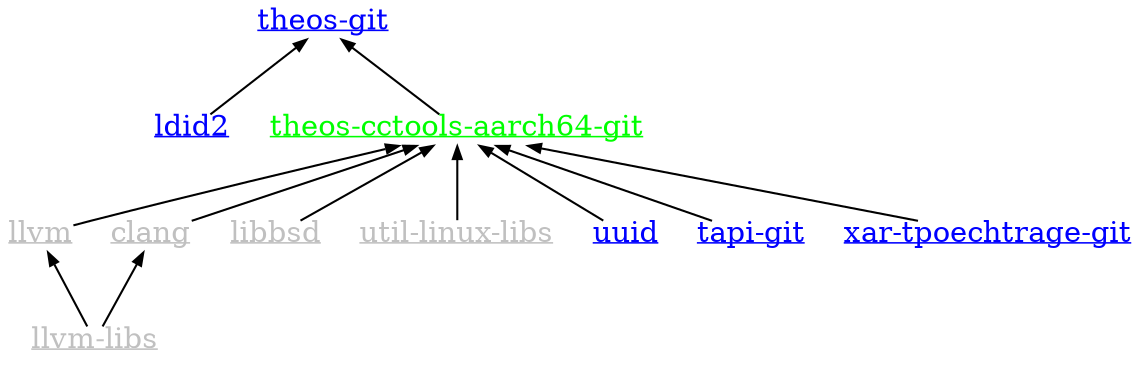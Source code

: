 // dot -Tsvg -s72 theos.dot >theos.svg
// dot -Tsvg:cairo -s72 theos.dot >theos.svg // Links not clickable
strict digraph Theos  {

  // https://stackoverflow.com/q/8809518/
  // layout=neato;
  // // tailclip=false;
  // // headclip=false;
  // overlap=prism1;
  // overlap_scaling="-3"
  // sep="+1";

  // https://graphviz.org/doc/info/attrs.html#d:rank
  // https://graphviz.org/doc/info/attrs.html#d:constraint
  rankdir=BT;

  // https://stackoverflow.com/questions/26553273/how-to-set-default-node-shape-to-box-instead-of-oval
  // https://graphviz.org/doc/info/lang.html
  // ... default attribute is defined using a node, edge, or graph statement ...
  edge [arrowhead=normal,arrowsize=0.612/*,constraint=false*/];

  // https://graphviz.org/doc/info/shapes.html
  // ... shape=plain ... size of the node is totally determined by the label
  // ... otherwise ... node to be larger ... edges are clipped away from the label
  node [shape=plain];

  /* Repository       */ node [fontcolor=Gray];
  // printf "%s\n" llvm clang libbsd util-linux-libs llvm-libs | xargs -I '{}' -n 1 pacman -Ss ^{}$
  llvm              [label=<<u>llvm</u>>            URL="https://archlinux.org/packages/extra/x86_64/llvm/"];
  clang             [label=<<u>clang</u>>           URL="https://archlinux.org/packages/extra/x86_64/clang/"];
  libbsd            [label=<<u>libbsd</u>>          URL="https://archlinux.org/packages/extra/x86_64/libbsd/"];
  "llvm-libs"       [label=<<u>llvm-libs</u>>       URL="https://archlinux.org/packages/extra/x86_64/llvm-libs/"];
  "util-linux-libs" [label=<<u>util-linux-libs</u>> URL="https://archlinux.org/packages/core/x86_64/util-linux-libs/"];

  /* AUR (Un1Gfn)     */ node [fontcolor=Green]; 
  toolchain [label=/*"*/<<u>theos-cctools-aarch64-git</u>>/*"*/ URL="https://aur.archlinux.org/packages/theos-cctools-aarch64-git/"];

  /* AUR (thirdparty) */ node [fontcolor=Blue];
  uuid      [label=<<u>uuid</u>> URL="https://aur.archlinux.org/packages/uuid/"];
  ldid      [label=<<u>ldid2</u>> URL="https://aur.archlinux.org/packages/ldid2/"];
  tapi      [/*"*/label=<<u>tapi-git</u>>/*"*/ URL="https://aur.archlinux.org/packages/tapi-git/"];
  theos     [/*"*/label=<<u>theos-git</u>>/*"*/ URL="https://aur.archlinux.org/packages/theos-git/"];
  xar       [/*"*/label=<<u>xar-tpoechtrage-git</u>>/*"*/ URL="https://aur.archlinux.org/packages/xar-tpoechtrage-git/"];

  /* Dependency       */
  {
    "util-linux-libs"
    clang
    libbsd
    llvm
    tapi
    uuid
    xar
  } -> toolchain -> theos;
  ldid -> theos;
  "llvm-libs" -> { clang llvm };

}


